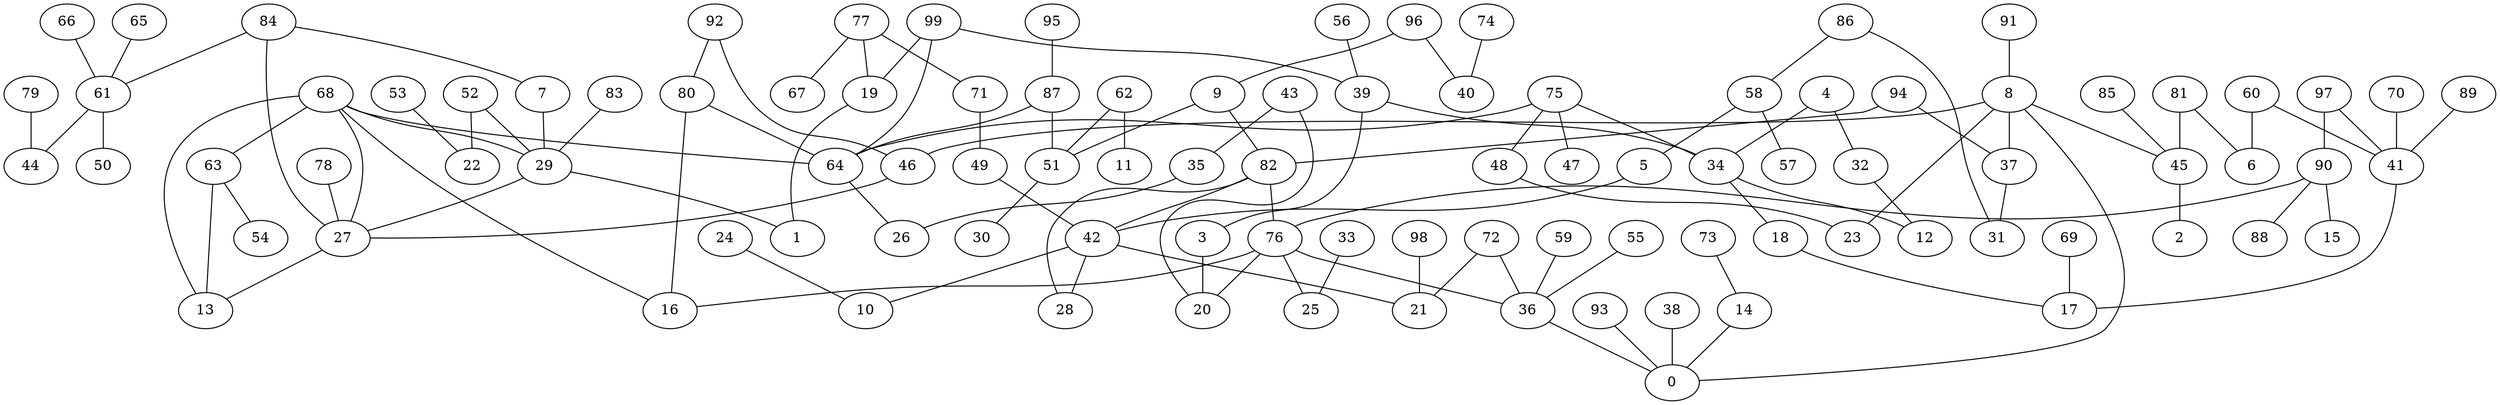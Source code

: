 digraph GG_graph {

subgraph G_graph {
edge [color = black]
"79" -> "44" [dir = none]
"56" -> "39" [dir = none]
"92" -> "46" [dir = none]
"24" -> "10" [dir = none]
"98" -> "21" [dir = none]
"74" -> "40" [dir = none]
"53" -> "22" [dir = none]
"77" -> "71" [dir = none]
"77" -> "67" [dir = none]
"77" -> "19" [dir = none]
"49" -> "42" [dir = none]
"91" -> "8" [dir = none]
"78" -> "27" [dir = none]
"89" -> "41" [dir = none]
"5" -> "42" [dir = none]
"41" -> "17" [dir = none]
"39" -> "34" [dir = none]
"39" -> "3" [dir = none]
"83" -> "29" [dir = none]
"87" -> "64" [dir = none]
"52" -> "22" [dir = none]
"52" -> "29" [dir = none]
"97" -> "41" [dir = none]
"97" -> "90" [dir = none]
"45" -> "2" [dir = none]
"62" -> "11" [dir = none]
"62" -> "51" [dir = none]
"55" -> "36" [dir = none]
"51" -> "30" [dir = none]
"90" -> "88" [dir = none]
"90" -> "15" [dir = none]
"90" -> "76" [dir = none]
"76" -> "25" [dir = none]
"76" -> "20" [dir = none]
"76" -> "36" [dir = none]
"76" -> "16" [dir = none]
"68" -> "13" [dir = none]
"68" -> "63" [dir = none]
"68" -> "29" [dir = none]
"68" -> "64" [dir = none]
"68" -> "27" [dir = none]
"68" -> "16" [dir = none]
"42" -> "10" [dir = none]
"42" -> "21" [dir = none]
"42" -> "28" [dir = none]
"80" -> "64" [dir = none]
"8" -> "23" [dir = none]
"8" -> "37" [dir = none]
"8" -> "45" [dir = none]
"8" -> "0" [dir = none]
"35" -> "26" [dir = none]
"75" -> "48" [dir = none]
"75" -> "47" [dir = none]
"75" -> "64" [dir = none]
"64" -> "26" [dir = none]
"82" -> "42" [dir = none]
"82" -> "76" [dir = none]
"36" -> "0" [dir = none]
"99" -> "19" [dir = none]
"99" -> "39" [dir = none]
"99" -> "64" [dir = none]
"43" -> "20" [dir = none]
"96" -> "40" [dir = none]
"96" -> "9" [dir = none]
"94" -> "37" [dir = none]
"9" -> "51" [dir = none]
"9" -> "82" [dir = none]
"93" -> "0" [dir = none]
"86" -> "31" [dir = none]
"38" -> "0" [dir = none]
"61" -> "44" [dir = none]
"61" -> "50" [dir = none]
"59" -> "36" [dir = none]
"14" -> "0" [dir = none]
"34" -> "12" [dir = none]
"34" -> "18" [dir = none]
"46" -> "27" [dir = none]
"37" -> "31" [dir = none]
"70" -> "41" [dir = none]
"66" -> "61" [dir = none]
"95" -> "87" [dir = none]
"69" -> "17" [dir = none]
"81" -> "45" [dir = none]
"19" -> "1" [dir = none]
"73" -> "14" [dir = none]
"65" -> "61" [dir = none]
"84" -> "7" [dir = none]
"84" -> "61" [dir = none]
"84" -> "27" [dir = none]
"58" -> "57" [dir = none]
"58" -> "5" [dir = none]
"60" -> "6" [dir = none]
"60" -> "41" [dir = none]
"4" -> "32" [dir = none]
"4" -> "34" [dir = none]
"33" -> "25" [dir = none]
"63" -> "54" [dir = none]
"72" -> "36" [dir = none]
"85" -> "45" [dir = none]
"29" -> "1" [dir = none]
"81" -> "6" [dir = none]
"75" -> "34" [dir = none]
"63" -> "13" [dir = none]
"27" -> "13" [dir = none]
"71" -> "49" [dir = none]
"86" -> "58" [dir = none]
"48" -> "23" [dir = none]
"87" -> "51" [dir = none]
"32" -> "12" [dir = none]
"80" -> "16" [dir = none]
"18" -> "17" [dir = none]
"8" -> "46" [dir = none]
"7" -> "29" [dir = none]
"94" -> "82" [dir = none]
"29" -> "27" [dir = none]
"3" -> "20" [dir = none]
"82" -> "28" [dir = none]
"92" -> "80" [dir = none]
"43" -> "35" [dir = none]
"72" -> "21" [dir = none]
}

}
